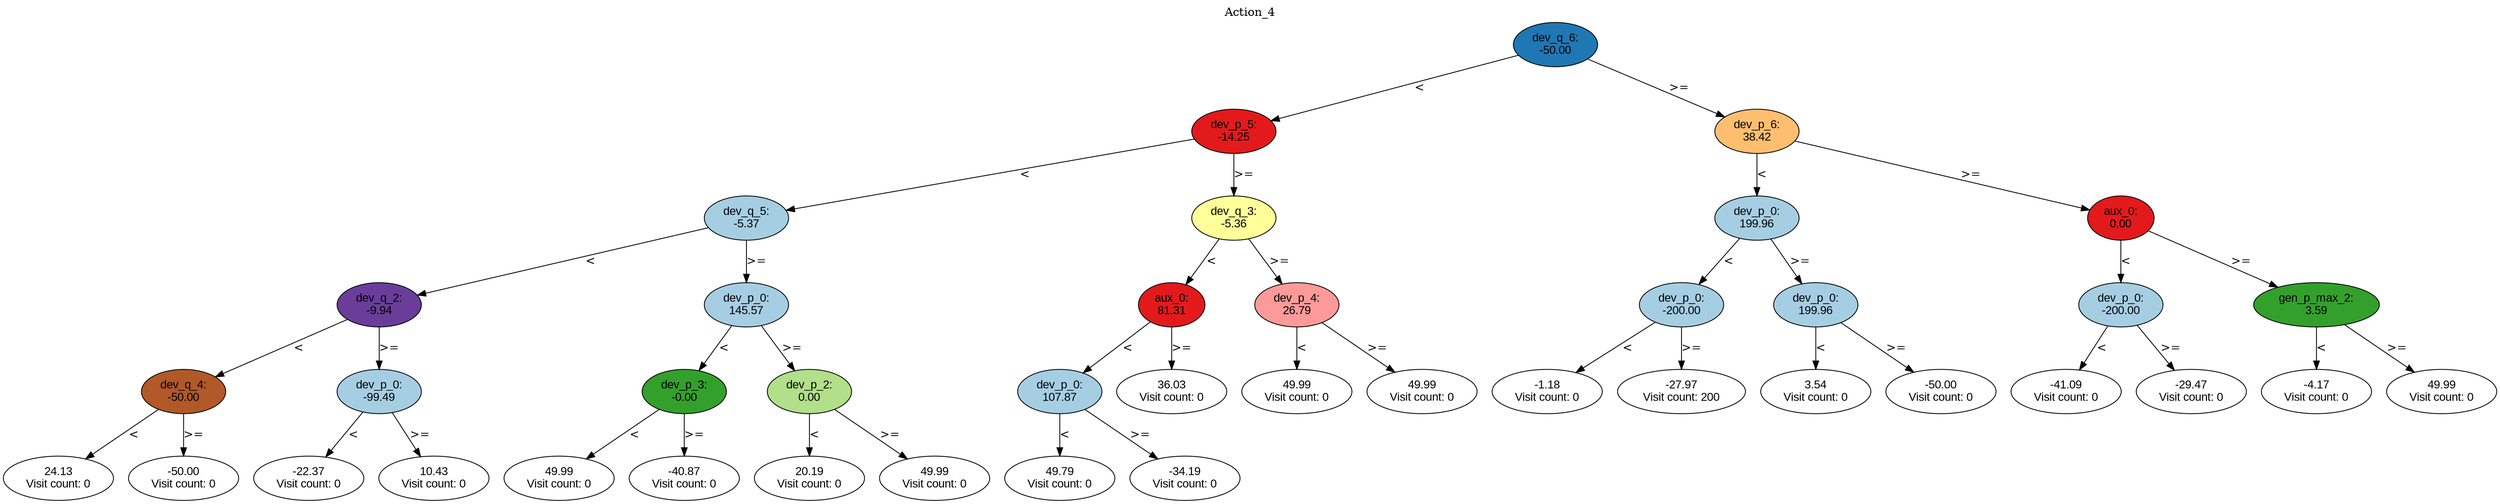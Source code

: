 digraph BST {
    node [fontname="Arial" style=filled colorscheme=paired12];
    0 [ label = "dev_q_6:
-50.00" fillcolor=2];
    1 [ label = "dev_p_5:
-14.25" fillcolor=6];
    2 [ label = "dev_q_5:
-5.37" fillcolor=1];
    3 [ label = "dev_q_2:
-9.94" fillcolor=10];
    4 [ label = "dev_q_4:
-50.00" fillcolor=12];
    5 [ label = "24.13
Visit count: 0" fillcolor=white];
    6 [ label = "-50.00
Visit count: 0" fillcolor=white];
    7 [ label = "dev_p_0:
-99.49" fillcolor=1];
    8 [ label = "-22.37
Visit count: 0" fillcolor=white];
    9 [ label = "10.43
Visit count: 0" fillcolor=white];
    10 [ label = "dev_p_0:
145.57" fillcolor=1];
    11 [ label = "dev_p_3:
-0.00" fillcolor=4];
    12 [ label = "49.99
Visit count: 0" fillcolor=white];
    13 [ label = "-40.87
Visit count: 0" fillcolor=white];
    14 [ label = "dev_p_2:
0.00" fillcolor=3];
    15 [ label = "20.19
Visit count: 0" fillcolor=white];
    16 [ label = "49.99
Visit count: 0" fillcolor=white];
    17 [ label = "dev_q_3:
-5.36" fillcolor=11];
    18 [ label = "aux_0:
81.31" fillcolor=6];
    19 [ label = "dev_p_0:
107.87" fillcolor=1];
    20 [ label = "49.79
Visit count: 0" fillcolor=white];
    21 [ label = "-34.19
Visit count: 0" fillcolor=white];
    22 [ label = "36.03
Visit count: 0" fillcolor=white];
    23 [ label = "dev_p_4:
26.79" fillcolor=5];
    24 [ label = "49.99
Visit count: 0" fillcolor=white];
    25 [ label = "49.99
Visit count: 0" fillcolor=white];
    26 [ label = "dev_p_6:
38.42" fillcolor=7];
    27 [ label = "dev_p_0:
199.96" fillcolor=1];
    28 [ label = "dev_p_0:
-200.00" fillcolor=1];
    29 [ label = "-1.18
Visit count: 0" fillcolor=white];
    30 [ label = "-27.97
Visit count: 200" fillcolor=white];
    31 [ label = "dev_p_0:
199.96" fillcolor=1];
    32 [ label = "3.54
Visit count: 0" fillcolor=white];
    33 [ label = "-50.00
Visit count: 0" fillcolor=white];
    34 [ label = "aux_0:
0.00" fillcolor=6];
    35 [ label = "dev_p_0:
-200.00" fillcolor=1];
    36 [ label = "-41.09
Visit count: 0" fillcolor=white];
    37 [ label = "-29.47
Visit count: 0" fillcolor=white];
    38 [ label = "gen_p_max_2:
3.59" fillcolor=4];
    39 [ label = "-4.17
Visit count: 0" fillcolor=white];
    40 [ label = "49.99
Visit count: 0" fillcolor=white];

    0  -> 1[ label = "<"];
    0  -> 26[ label = ">="];
    1  -> 2[ label = "<"];
    1  -> 17[ label = ">="];
    2  -> 3[ label = "<"];
    2  -> 10[ label = ">="];
    3  -> 4[ label = "<"];
    3  -> 7[ label = ">="];
    4  -> 5[ label = "<"];
    4  -> 6[ label = ">="];
    7  -> 8[ label = "<"];
    7  -> 9[ label = ">="];
    10  -> 11[ label = "<"];
    10  -> 14[ label = ">="];
    11  -> 12[ label = "<"];
    11  -> 13[ label = ">="];
    14  -> 15[ label = "<"];
    14  -> 16[ label = ">="];
    17  -> 18[ label = "<"];
    17  -> 23[ label = ">="];
    18  -> 19[ label = "<"];
    18  -> 22[ label = ">="];
    19  -> 20[ label = "<"];
    19  -> 21[ label = ">="];
    23  -> 24[ label = "<"];
    23  -> 25[ label = ">="];
    26  -> 27[ label = "<"];
    26  -> 34[ label = ">="];
    27  -> 28[ label = "<"];
    27  -> 31[ label = ">="];
    28  -> 29[ label = "<"];
    28  -> 30[ label = ">="];
    31  -> 32[ label = "<"];
    31  -> 33[ label = ">="];
    34  -> 35[ label = "<"];
    34  -> 38[ label = ">="];
    35  -> 36[ label = "<"];
    35  -> 37[ label = ">="];
    38  -> 39[ label = "<"];
    38  -> 40[ label = ">="];

    labelloc="t";
    label="Action_4";
}